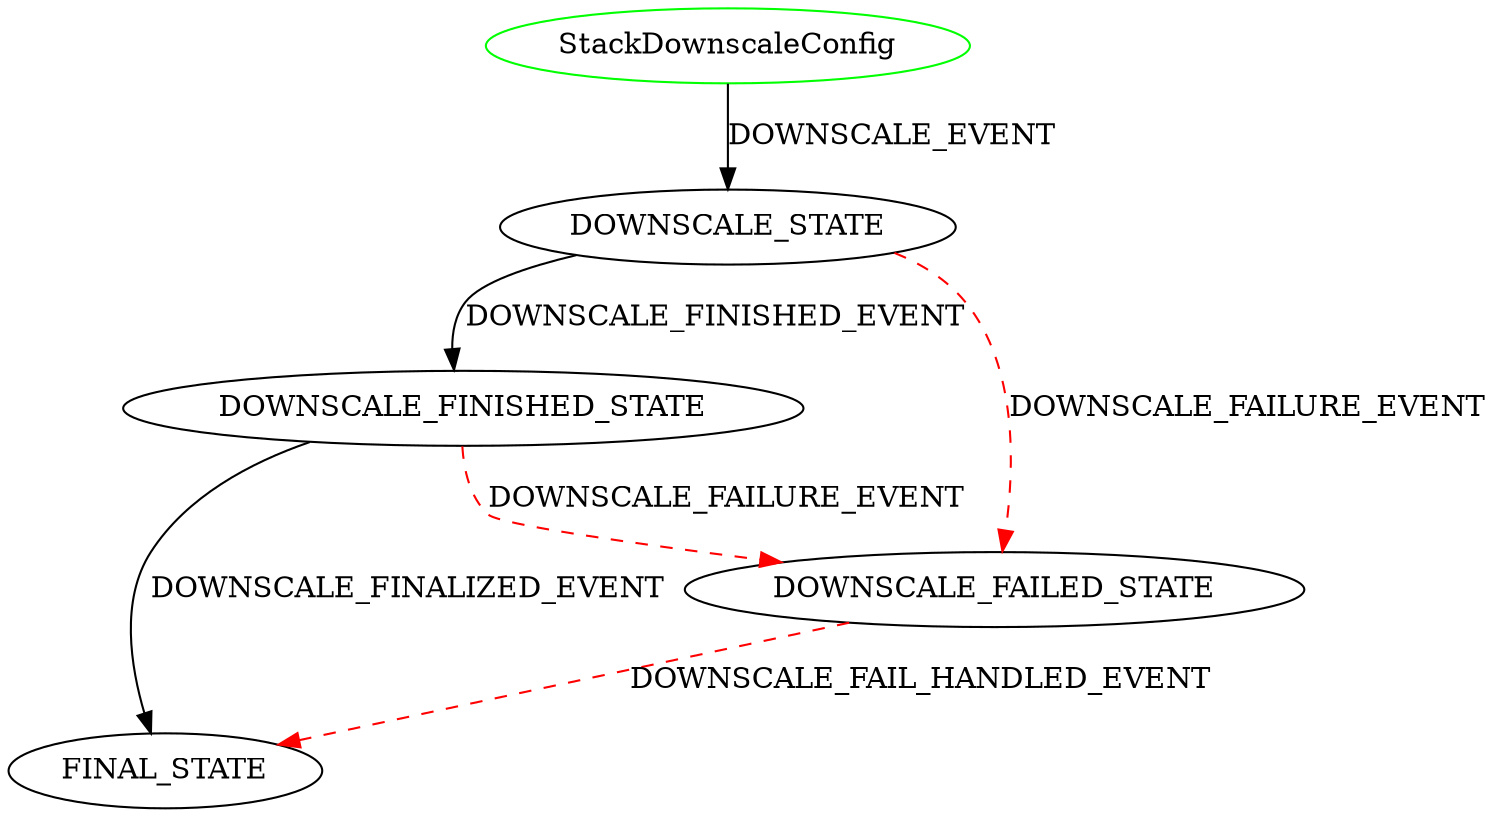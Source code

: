 digraph {
INIT_STATE [label="StackDownscaleConfig" shape=ellipse color=green];
INIT_STATE -> DOWNSCALE_STATE [label="DOWNSCALE_EVENT" color=black style=solid];
DOWNSCALE_STATE -> DOWNSCALE_FINISHED_STATE [label="DOWNSCALE_FINISHED_EVENT" color=black style=solid];
DOWNSCALE_STATE -> DOWNSCALE_FAILED_STATE [label="DOWNSCALE_FAILURE_EVENT" color=red style=dashed];
DOWNSCALE_FAILED_STATE -> FINAL_STATE [label="DOWNSCALE_FAIL_HANDLED_EVENT" color=red style=dashed];
DOWNSCALE_FINISHED_STATE -> FINAL_STATE [label="DOWNSCALE_FINALIZED_EVENT" color=black style=solid];
DOWNSCALE_FINISHED_STATE -> DOWNSCALE_FAILED_STATE [label="DOWNSCALE_FAILURE_EVENT" color=red style=dashed];
}